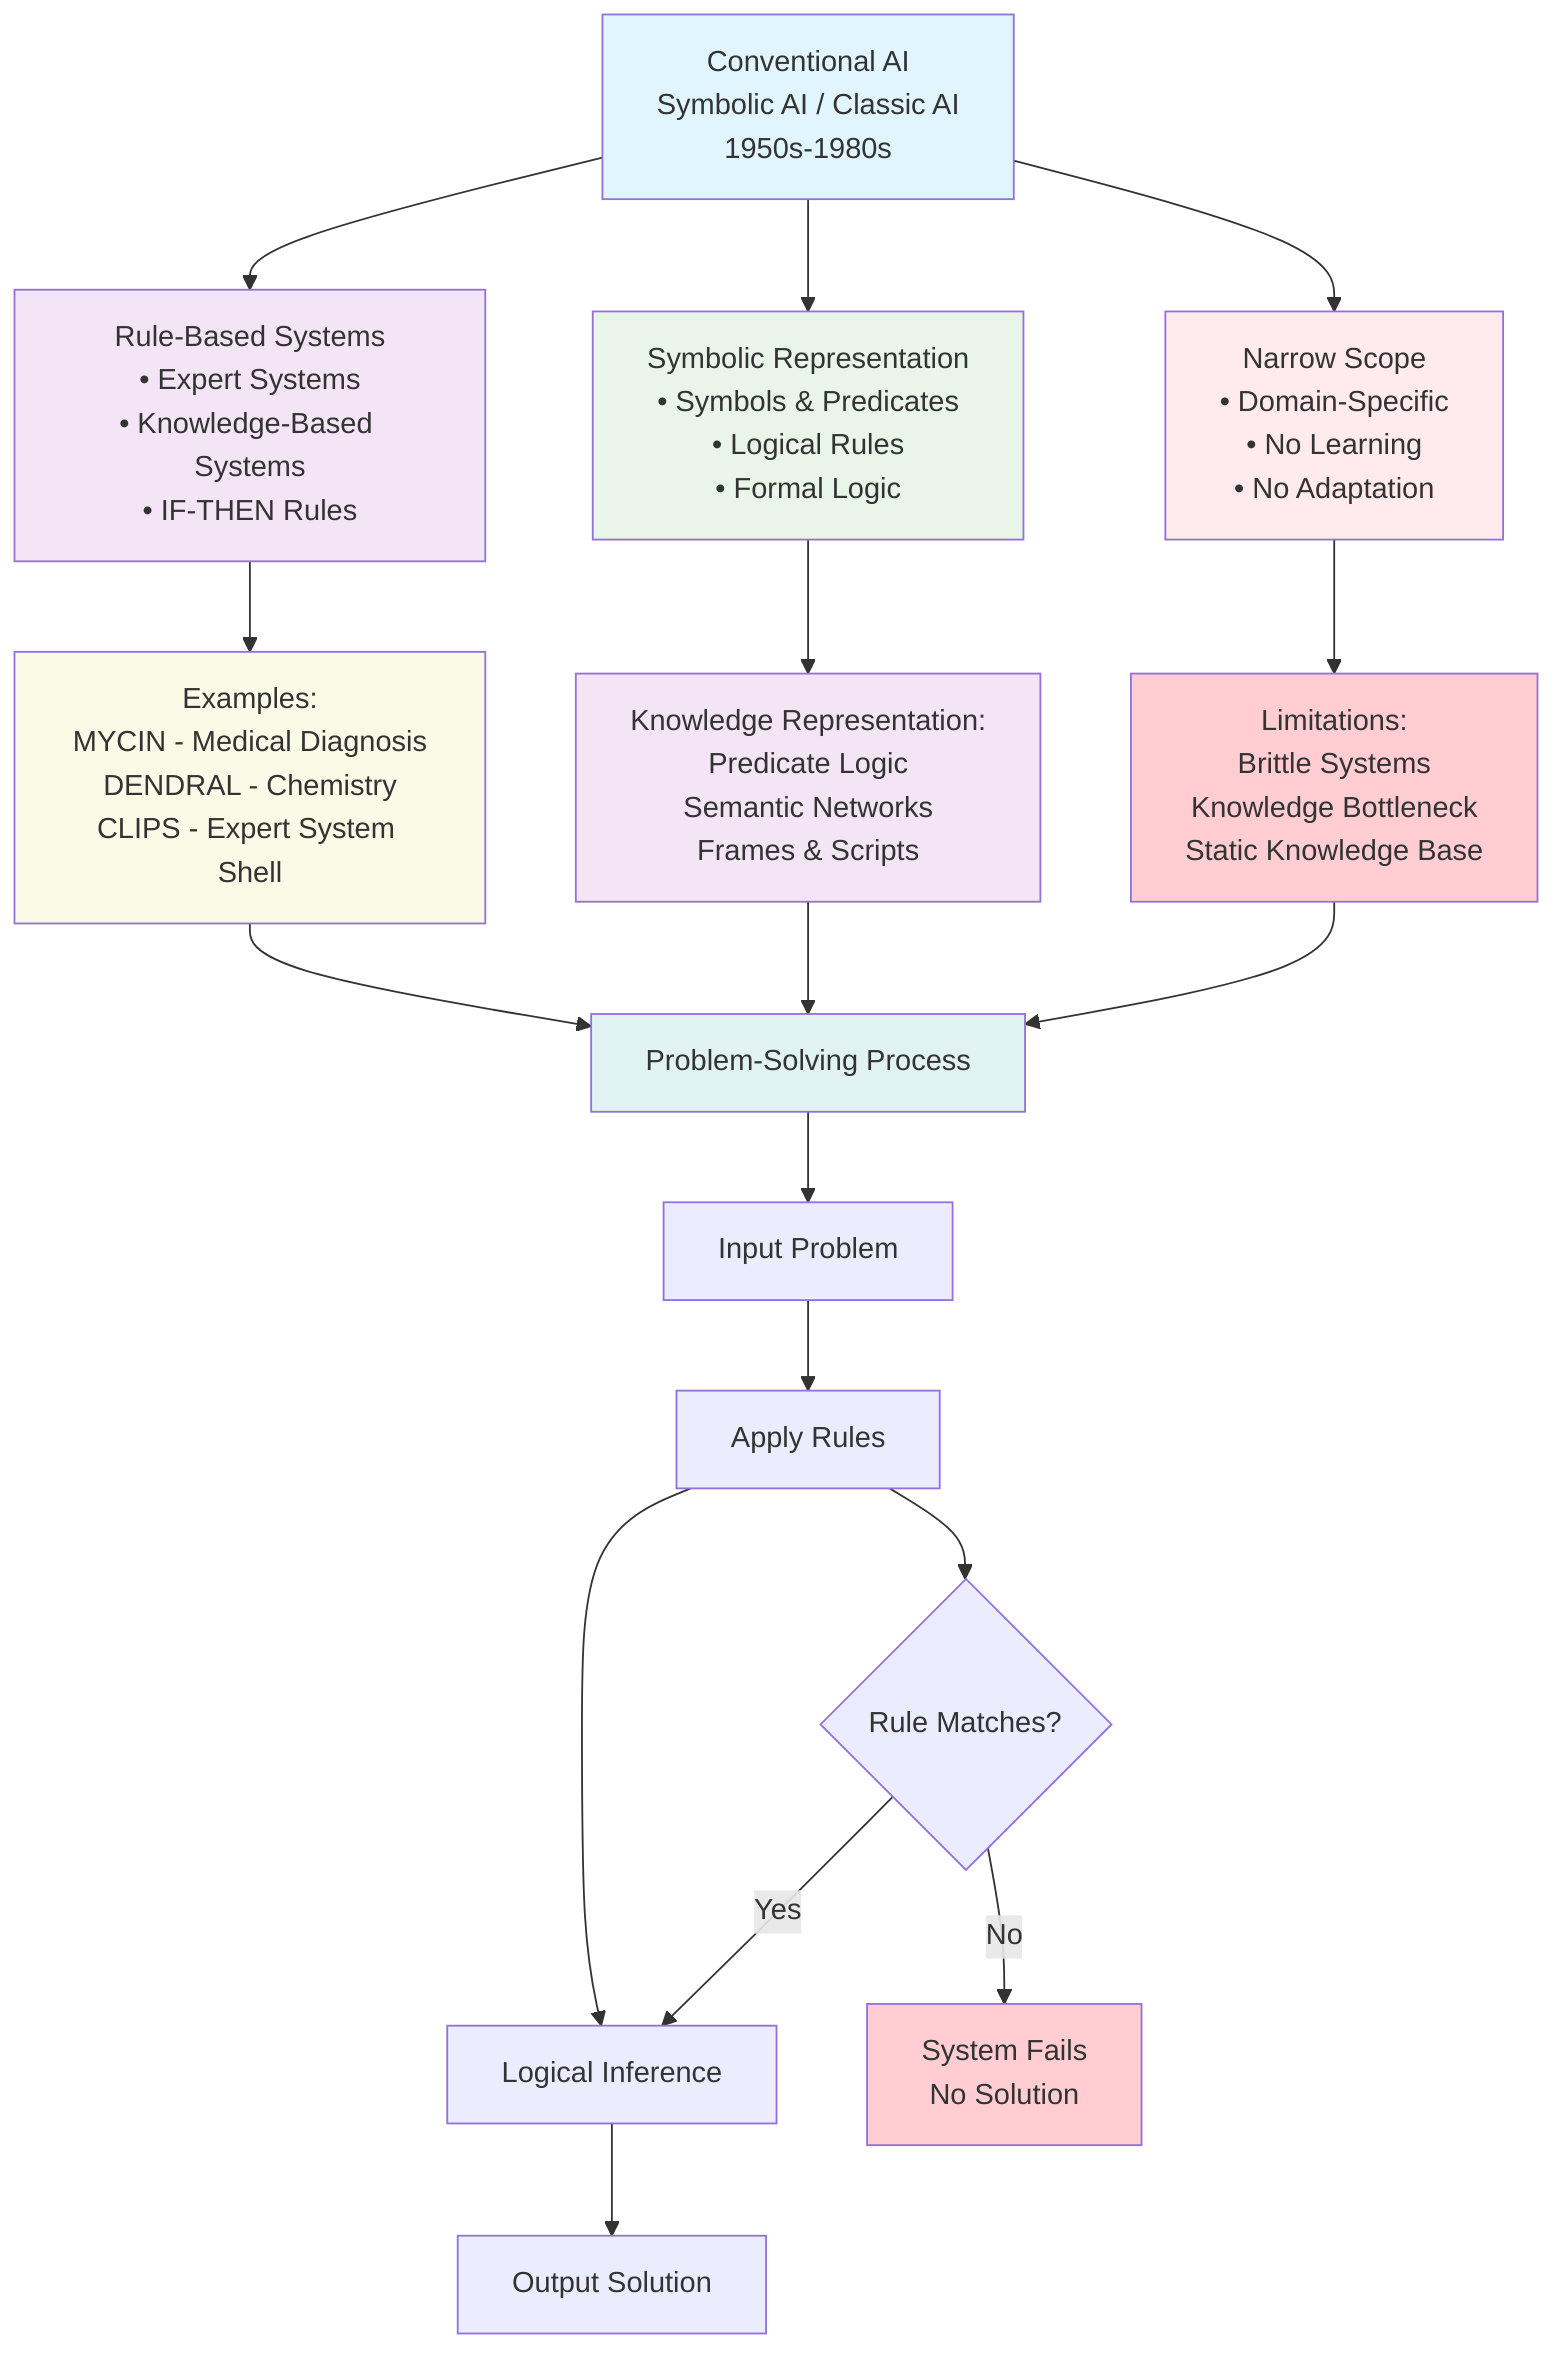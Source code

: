 flowchart TD
    A[Conventional AI<br/>Symbolic AI / Classic AI<br/>1950s-1980s] --> B[Rule-Based Systems<br/>• Expert Systems<br/>• Knowledge-Based Systems<br/>• IF-THEN Rules]
    
    A --> C[Symbolic Representation<br/>• Symbols & Predicates<br/>• Logical Rules<br/>• Formal Logic]
    
    A --> D[Narrow Scope<br/>• Domain-Specific<br/>• No Learning<br/>• No Adaptation]
    
    B --> E[Examples:<br/>MYCIN - Medical Diagnosis<br/>DENDRAL - Chemistry<br/>CLIPS - Expert System Shell]
    
    C --> F[Knowledge Representation:<br/>Predicate Logic<br/>Semantic Networks<br/>Frames & Scripts]
    
    D --> G[Limitations:<br/>Brittle Systems<br/>Knowledge Bottleneck<br/>Static Knowledge Base]
    
    E --> H[Problem-Solving Process]
    F --> H
    G --> H
    
    H --> I[Input Problem] --> J[Apply Rules] --> K[Logical Inference] --> L[Output Solution]
    
    J --> M{Rule Matches?}
    M -->|Yes| K
    M -->|No| N[System Fails<br/>No Solution]
    
    style A fill:#e1f5fe
    style B fill:#f3e5f5
    style C fill:#e8f5e8
    style D fill:#ffebee
    style E fill:#f9fbe7
    style F fill:#f3e5f5
    style G fill:#ffcdd2
    style H fill:#e0f2f1
    style N fill:#ffcdd2
